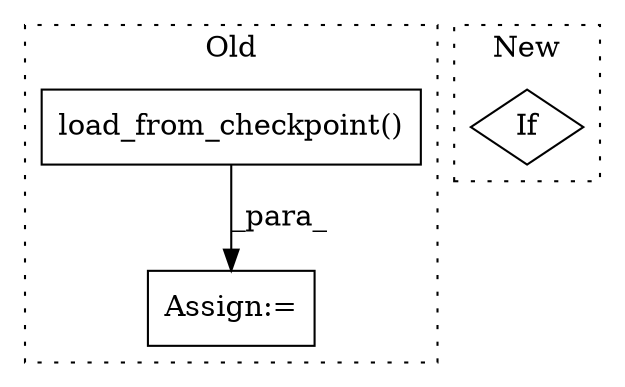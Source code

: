 digraph G {
subgraph cluster0 {
1 [label="load_from_checkpoint()" a="75" s="1447,1517" l="27,1" shape="box"];
3 [label="Assign:=" a="68" s="1444" l="3" shape="box"];
label = "Old";
style="dotted";
}
subgraph cluster1 {
2 [label="If" a="96" s="2072" l="3" shape="diamond"];
label = "New";
style="dotted";
}
1 -> 3 [label="_para_"];
}